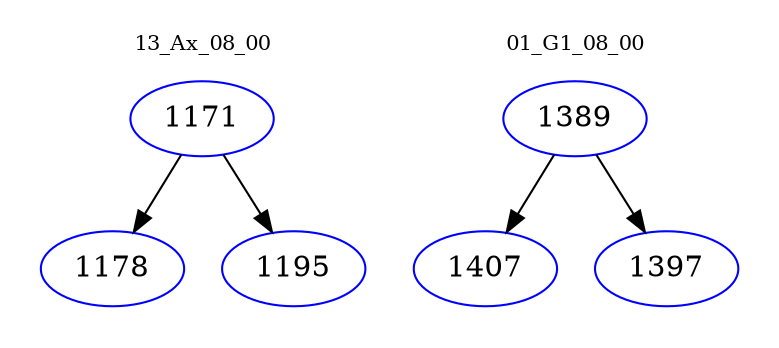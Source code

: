 digraph{
subgraph cluster_0 {
color = white
label = "13_Ax_08_00";
fontsize=10;
T0_1171 [label="1171", color="blue"]
T0_1171 -> T0_1178 [color="black"]
T0_1178 [label="1178", color="blue"]
T0_1171 -> T0_1195 [color="black"]
T0_1195 [label="1195", color="blue"]
}
subgraph cluster_1 {
color = white
label = "01_G1_08_00";
fontsize=10;
T1_1389 [label="1389", color="blue"]
T1_1389 -> T1_1407 [color="black"]
T1_1407 [label="1407", color="blue"]
T1_1389 -> T1_1397 [color="black"]
T1_1397 [label="1397", color="blue"]
}
}
